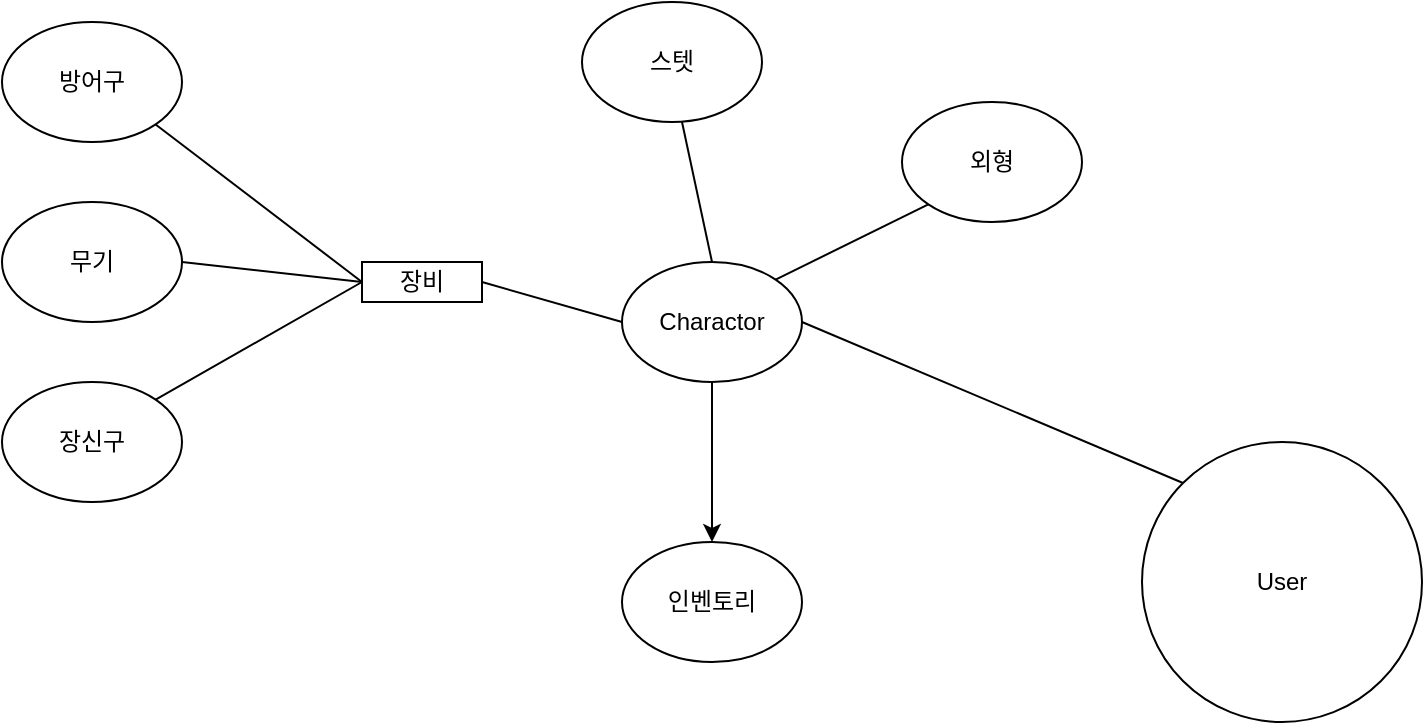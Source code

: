 <mxfile version="13.9.9" type="device" pages="2"><diagram name="마인드맵" id="ad52d381-51e7-2e0d-a935-2d0ddd2fd229"><mxGraphModel dx="1086" dy="806" grid="1" gridSize="10" guides="1" tooltips="1" connect="1" arrows="1" fold="1" page="1" pageScale="1" pageWidth="1100" pageHeight="850" background="none" math="0" shadow="0"><root><mxCell id="0"/><mxCell id="1" parent="0"/><mxCell id="nO1-yQBpbDue8wcWVN6e-1" value="User" style="ellipse;whiteSpace=wrap;html=1;aspect=fixed;" parent="1" vertex="1"><mxGeometry x="730" y="360" width="140" height="140" as="geometry"/></mxCell><mxCell id="9JRKw-YdaNyaHn4hjtKM-2" value="" style="edgeStyle=orthogonalEdgeStyle;rounded=0;orthogonalLoop=1;jettySize=auto;html=1;" edge="1" parent="1" source="nO1-yQBpbDue8wcWVN6e-3" target="9JRKw-YdaNyaHn4hjtKM-1"><mxGeometry relative="1" as="geometry"/></mxCell><mxCell id="nO1-yQBpbDue8wcWVN6e-3" value="Charactor" style="ellipse;whiteSpace=wrap;html=1;" parent="1" vertex="1"><mxGeometry x="470" y="270" width="90" height="60" as="geometry"/></mxCell><mxCell id="nO1-yQBpbDue8wcWVN6e-4" value="" style="endArrow=none;html=1;exitX=0;exitY=0;exitDx=0;exitDy=0;entryX=1;entryY=0.5;entryDx=0;entryDy=0;" parent="1" source="nO1-yQBpbDue8wcWVN6e-1" target="nO1-yQBpbDue8wcWVN6e-3" edge="1"><mxGeometry width="50" height="50" relative="1" as="geometry"><mxPoint x="630" y="390" as="sourcePoint"/><mxPoint x="680" y="340" as="targetPoint"/></mxGeometry></mxCell><mxCell id="nO1-yQBpbDue8wcWVN6e-13" value="장비" style="rounded=0;whiteSpace=wrap;html=1;" parent="1" vertex="1"><mxGeometry x="340" y="270" width="60" height="20" as="geometry"/></mxCell><mxCell id="nO1-yQBpbDue8wcWVN6e-14" value="무기" style="ellipse;whiteSpace=wrap;html=1;" parent="1" vertex="1"><mxGeometry x="160" y="240" width="90" height="60" as="geometry"/></mxCell><mxCell id="nO1-yQBpbDue8wcWVN6e-15" value="방어구" style="ellipse;whiteSpace=wrap;html=1;" parent="1" vertex="1"><mxGeometry x="160" y="150" width="90" height="60" as="geometry"/></mxCell><mxCell id="nO1-yQBpbDue8wcWVN6e-16" value="장신구" style="ellipse;whiteSpace=wrap;html=1;" parent="1" vertex="1"><mxGeometry x="160" y="330" width="90" height="60" as="geometry"/></mxCell><mxCell id="nO1-yQBpbDue8wcWVN6e-17" value="" style="endArrow=none;html=1;exitX=1;exitY=0;exitDx=0;exitDy=0;entryX=0;entryY=0.5;entryDx=0;entryDy=0;" parent="1" source="nO1-yQBpbDue8wcWVN6e-16" target="nO1-yQBpbDue8wcWVN6e-13" edge="1"><mxGeometry width="50" height="50" relative="1" as="geometry"><mxPoint x="460" y="340" as="sourcePoint"/><mxPoint x="360" y="280" as="targetPoint"/></mxGeometry></mxCell><mxCell id="nO1-yQBpbDue8wcWVN6e-18" value="" style="endArrow=none;html=1;exitX=1;exitY=0.5;exitDx=0;exitDy=0;entryX=0;entryY=0.5;entryDx=0;entryDy=0;" parent="1" source="nO1-yQBpbDue8wcWVN6e-14" target="nO1-yQBpbDue8wcWVN6e-13" edge="1"><mxGeometry width="50" height="50" relative="1" as="geometry"><mxPoint x="261.98" y="362.98" as="sourcePoint"/><mxPoint x="360" y="280" as="targetPoint"/></mxGeometry></mxCell><mxCell id="nO1-yQBpbDue8wcWVN6e-19" value="" style="endArrow=none;html=1;exitX=1;exitY=1;exitDx=0;exitDy=0;entryX=0;entryY=0.5;entryDx=0;entryDy=0;" parent="1" source="nO1-yQBpbDue8wcWVN6e-15" target="nO1-yQBpbDue8wcWVN6e-13" edge="1"><mxGeometry width="50" height="50" relative="1" as="geometry"><mxPoint x="300" y="207.5" as="sourcePoint"/><mxPoint x="410" y="272.5" as="targetPoint"/></mxGeometry></mxCell><mxCell id="nO1-yQBpbDue8wcWVN6e-20" value="" style="endArrow=none;html=1;exitX=1;exitY=0.5;exitDx=0;exitDy=0;entryX=0;entryY=0.5;entryDx=0;entryDy=0;" parent="1" source="nO1-yQBpbDue8wcWVN6e-13" target="nO1-yQBpbDue8wcWVN6e-3" edge="1"><mxGeometry width="50" height="50" relative="1" as="geometry"><mxPoint x="350" y="330" as="sourcePoint"/><mxPoint x="460" y="395" as="targetPoint"/></mxGeometry></mxCell><mxCell id="nO1-yQBpbDue8wcWVN6e-21" value="" style="endArrow=none;html=1;exitX=0.5;exitY=1;exitDx=0;exitDy=0;entryX=0.5;entryY=0;entryDx=0;entryDy=0;" parent="1" target="nO1-yQBpbDue8wcWVN6e-3" edge="1"><mxGeometry width="50" height="50" relative="1" as="geometry"><mxPoint x="500" y="200" as="sourcePoint"/><mxPoint x="510" y="290" as="targetPoint"/></mxGeometry></mxCell><mxCell id="nO1-yQBpbDue8wcWVN6e-22" value="스텟" style="ellipse;whiteSpace=wrap;html=1;" parent="1" vertex="1"><mxGeometry x="450" y="140" width="90" height="60" as="geometry"/></mxCell><mxCell id="nO1-yQBpbDue8wcWVN6e-23" value="외형" style="ellipse;whiteSpace=wrap;html=1;" parent="1" vertex="1"><mxGeometry x="610" y="190" width="90" height="60" as="geometry"/></mxCell><mxCell id="9JRKw-YdaNyaHn4hjtKM-1" value="인벤토리" style="ellipse;whiteSpace=wrap;html=1;" vertex="1" parent="1"><mxGeometry x="470" y="410" width="90" height="60" as="geometry"/></mxCell><mxCell id="9JRKw-YdaNyaHn4hjtKM-3" value="" style="endArrow=none;html=1;exitX=0;exitY=1;exitDx=0;exitDy=0;entryX=1;entryY=0;entryDx=0;entryDy=0;" edge="1" parent="1" source="nO1-yQBpbDue8wcWVN6e-23" target="nO1-yQBpbDue8wcWVN6e-3"><mxGeometry width="50" height="50" relative="1" as="geometry"><mxPoint x="510" y="210" as="sourcePoint"/><mxPoint x="525" y="280" as="targetPoint"/></mxGeometry></mxCell></root></mxGraphModel></diagram><diagram id="EqLIUeV_aar5khTH6wcI" name="테이블"><mxGraphModel dx="1913" dy="1975" grid="1" gridSize="10" guides="1" tooltips="1" connect="1" arrows="1" fold="1" page="1" pageScale="1" pageWidth="827" pageHeight="1169" math="0" shadow="0"><root><mxCell id="dHWWE7R_UWq868blHclo-0"/><mxCell id="dHWWE7R_UWq868blHclo-1" parent="dHWWE7R_UWq868blHclo-0"/><mxCell id="dHWWE7R_UWq868blHclo-15" value="" style="edgeStyle=entityRelationEdgeStyle;fontSize=12;html=1;endArrow=ERzeroToMany;endFill=1;exitX=0;exitY=0.5;exitDx=0;exitDy=0;entryX=1;entryY=0.5;entryDx=0;entryDy=0;" edge="1" parent="dHWWE7R_UWq868blHclo-1" source="xCn_oo59gnI95OXlisV7-25" target="xCn_oo59gnI95OXlisV7-15"><mxGeometry width="100" height="100" relative="1" as="geometry"><mxPoint x="474" y="179" as="sourcePoint"/><mxPoint x="514" y="80" as="targetPoint"/></mxGeometry></mxCell><mxCell id="xCn_oo59gnI95OXlisV7-8" value="Character" style="shape=table;startSize=30;container=1;collapsible=1;childLayout=tableLayout;fixedRows=1;rowLines=0;fontStyle=1;align=center;resizeLast=1;" vertex="1" parent="dHWWE7R_UWq868blHclo-1"><mxGeometry x="270" y="140" width="180" height="250" as="geometry"/></mxCell><mxCell id="xCn_oo59gnI95OXlisV7-9" value="" style="shape=partialRectangle;collapsible=0;dropTarget=0;pointerEvents=0;fillColor=none;top=0;left=0;bottom=1;right=0;points=[[0,0.5],[1,0.5]];portConstraint=eastwest;" vertex="1" parent="xCn_oo59gnI95OXlisV7-8"><mxGeometry y="30" width="180" height="30" as="geometry"/></mxCell><mxCell id="xCn_oo59gnI95OXlisV7-10" value="PK" style="shape=partialRectangle;connectable=0;fillColor=none;top=0;left=0;bottom=0;right=0;fontStyle=1;overflow=hidden;" vertex="1" parent="xCn_oo59gnI95OXlisV7-9"><mxGeometry width="30" height="30" as="geometry"/></mxCell><mxCell id="xCn_oo59gnI95OXlisV7-11" value="id" style="shape=partialRectangle;connectable=0;fillColor=none;top=0;left=0;bottom=0;right=0;align=left;spacingLeft=6;fontStyle=5;overflow=hidden;" vertex="1" parent="xCn_oo59gnI95OXlisV7-9"><mxGeometry x="30" width="150" height="30" as="geometry"/></mxCell><mxCell id="xCn_oo59gnI95OXlisV7-12" value="" style="shape=partialRectangle;collapsible=0;dropTarget=0;pointerEvents=0;fillColor=none;top=0;left=0;bottom=0;right=0;points=[[0,0.5],[1,0.5]];portConstraint=eastwest;" vertex="1" parent="xCn_oo59gnI95OXlisV7-8"><mxGeometry y="60" width="180" height="30" as="geometry"/></mxCell><mxCell id="xCn_oo59gnI95OXlisV7-13" value="" style="shape=partialRectangle;connectable=0;fillColor=none;top=0;left=0;bottom=0;right=0;editable=1;overflow=hidden;" vertex="1" parent="xCn_oo59gnI95OXlisV7-12"><mxGeometry width="30" height="30" as="geometry"/></mxCell><mxCell id="xCn_oo59gnI95OXlisV7-14" value="name" style="shape=partialRectangle;connectable=0;fillColor=none;top=0;left=0;bottom=0;right=0;align=left;spacingLeft=6;overflow=hidden;" vertex="1" parent="xCn_oo59gnI95OXlisV7-12"><mxGeometry x="30" width="150" height="30" as="geometry"/></mxCell><mxCell id="xCn_oo59gnI95OXlisV7-18" value="" style="shape=partialRectangle;collapsible=0;dropTarget=0;pointerEvents=0;fillColor=none;top=0;left=0;bottom=0;right=0;points=[[0,0.5],[1,0.5]];portConstraint=eastwest;" vertex="1" parent="xCn_oo59gnI95OXlisV7-8"><mxGeometry y="90" width="180" height="30" as="geometry"/></mxCell><mxCell id="xCn_oo59gnI95OXlisV7-19" value="" style="shape=partialRectangle;connectable=0;fillColor=none;top=0;left=0;bottom=0;right=0;editable=1;overflow=hidden;" vertex="1" parent="xCn_oo59gnI95OXlisV7-18"><mxGeometry width="30" height="30" as="geometry"/></mxCell><mxCell id="xCn_oo59gnI95OXlisV7-20" value="level" style="shape=partialRectangle;connectable=0;fillColor=none;top=0;left=0;bottom=0;right=0;align=left;spacingLeft=6;overflow=hidden;" vertex="1" parent="xCn_oo59gnI95OXlisV7-18"><mxGeometry x="30" width="150" height="30" as="geometry"/></mxCell><mxCell id="0_3nlh6FSiI1js-Yw448-18" value="" style="shape=partialRectangle;collapsible=0;dropTarget=0;pointerEvents=0;fillColor=none;top=0;left=0;bottom=0;right=0;points=[[0,0.5],[1,0.5]];portConstraint=eastwest;" vertex="1" parent="xCn_oo59gnI95OXlisV7-8"><mxGeometry y="120" width="180" height="30" as="geometry"/></mxCell><mxCell id="0_3nlh6FSiI1js-Yw448-19" value="" style="shape=partialRectangle;connectable=0;fillColor=none;top=0;left=0;bottom=0;right=0;editable=1;overflow=hidden;" vertex="1" parent="0_3nlh6FSiI1js-Yw448-18"><mxGeometry width="30" height="30" as="geometry"/></mxCell><mxCell id="0_3nlh6FSiI1js-Yw448-20" value="exp" style="shape=partialRectangle;connectable=0;fillColor=none;top=0;left=0;bottom=0;right=0;align=left;spacingLeft=6;overflow=hidden;" vertex="1" parent="0_3nlh6FSiI1js-Yw448-18"><mxGeometry x="30" width="150" height="30" as="geometry"/></mxCell><mxCell id="xCn_oo59gnI95OXlisV7-15" value="" style="shape=partialRectangle;collapsible=0;dropTarget=0;pointerEvents=0;fillColor=none;top=0;left=0;bottom=0;right=0;points=[[0,0.5],[1,0.5]];portConstraint=eastwest;" vertex="1" parent="xCn_oo59gnI95OXlisV7-8"><mxGeometry y="150" width="180" height="30" as="geometry"/></mxCell><mxCell id="xCn_oo59gnI95OXlisV7-16" value="" style="shape=partialRectangle;connectable=0;fillColor=none;top=0;left=0;bottom=0;right=0;editable=1;overflow=hidden;" vertex="1" parent="xCn_oo59gnI95OXlisV7-15"><mxGeometry width="30" height="30" as="geometry"/></mxCell><mxCell id="xCn_oo59gnI95OXlisV7-17" value="userId" style="shape=partialRectangle;connectable=0;fillColor=none;top=0;left=0;bottom=0;right=0;align=left;spacingLeft=6;overflow=hidden;" vertex="1" parent="xCn_oo59gnI95OXlisV7-15"><mxGeometry x="30" width="150" height="30" as="geometry"/></mxCell><mxCell id="xCn_oo59gnI95OXlisV7-21" value="" style="shape=partialRectangle;collapsible=0;dropTarget=0;pointerEvents=0;fillColor=none;top=0;left=0;bottom=0;right=0;points=[[0,0.5],[1,0.5]];portConstraint=eastwest;" vertex="1" parent="xCn_oo59gnI95OXlisV7-8"><mxGeometry y="180" width="180" height="30" as="geometry"/></mxCell><mxCell id="xCn_oo59gnI95OXlisV7-22" value="" style="shape=partialRectangle;connectable=0;fillColor=none;top=0;left=0;bottom=0;right=0;editable=1;overflow=hidden;" vertex="1" parent="xCn_oo59gnI95OXlisV7-21"><mxGeometry width="30" height="30" as="geometry"/></mxCell><mxCell id="xCn_oo59gnI95OXlisV7-23" value="equipmentId" style="shape=partialRectangle;connectable=0;fillColor=none;top=0;left=0;bottom=0;right=0;align=left;spacingLeft=6;overflow=hidden;" vertex="1" parent="xCn_oo59gnI95OXlisV7-21"><mxGeometry x="30" width="150" height="30" as="geometry"/></mxCell><mxCell id="0_3nlh6FSiI1js-Yw448-21" value="" style="shape=partialRectangle;collapsible=0;dropTarget=0;pointerEvents=0;fillColor=none;top=0;left=0;bottom=0;right=0;points=[[0,0.5],[1,0.5]];portConstraint=eastwest;" vertex="1" parent="xCn_oo59gnI95OXlisV7-8"><mxGeometry y="210" width="180" height="30" as="geometry"/></mxCell><mxCell id="0_3nlh6FSiI1js-Yw448-22" value="" style="shape=partialRectangle;connectable=0;fillColor=none;top=0;left=0;bottom=0;right=0;editable=1;overflow=hidden;" vertex="1" parent="0_3nlh6FSiI1js-Yw448-21"><mxGeometry width="30" height="30" as="geometry"/></mxCell><mxCell id="0_3nlh6FSiI1js-Yw448-23" value="statusId" style="shape=partialRectangle;connectable=0;fillColor=none;top=0;left=0;bottom=0;right=0;align=left;spacingLeft=6;overflow=hidden;" vertex="1" parent="0_3nlh6FSiI1js-Yw448-21"><mxGeometry x="30" width="150" height="30" as="geometry"/></mxCell><mxCell id="xCn_oo59gnI95OXlisV7-24" value="User" style="shape=table;startSize=30;container=1;collapsible=1;childLayout=tableLayout;fixedRows=1;rowLines=0;fontStyle=1;align=center;resizeLast=1;" vertex="1" parent="dHWWE7R_UWq868blHclo-1"><mxGeometry x="580" y="200" width="180" height="130" as="geometry"/></mxCell><mxCell id="xCn_oo59gnI95OXlisV7-25" value="" style="shape=partialRectangle;collapsible=0;dropTarget=0;pointerEvents=0;fillColor=none;top=0;left=0;bottom=1;right=0;points=[[0,0.5],[1,0.5]];portConstraint=eastwest;" vertex="1" parent="xCn_oo59gnI95OXlisV7-24"><mxGeometry y="30" width="180" height="30" as="geometry"/></mxCell><mxCell id="xCn_oo59gnI95OXlisV7-26" value="PK" style="shape=partialRectangle;connectable=0;fillColor=none;top=0;left=0;bottom=0;right=0;fontStyle=1;overflow=hidden;" vertex="1" parent="xCn_oo59gnI95OXlisV7-25"><mxGeometry width="30" height="30" as="geometry"/></mxCell><mxCell id="xCn_oo59gnI95OXlisV7-27" value="id" style="shape=partialRectangle;connectable=0;fillColor=none;top=0;left=0;bottom=0;right=0;align=left;spacingLeft=6;fontStyle=5;overflow=hidden;" vertex="1" parent="xCn_oo59gnI95OXlisV7-25"><mxGeometry x="30" width="150" height="30" as="geometry"/></mxCell><mxCell id="xCn_oo59gnI95OXlisV7-28" value="" style="shape=partialRectangle;collapsible=0;dropTarget=0;pointerEvents=0;fillColor=none;top=0;left=0;bottom=0;right=0;points=[[0,0.5],[1,0.5]];portConstraint=eastwest;" vertex="1" parent="xCn_oo59gnI95OXlisV7-24"><mxGeometry y="60" width="180" height="30" as="geometry"/></mxCell><mxCell id="xCn_oo59gnI95OXlisV7-29" value="" style="shape=partialRectangle;connectable=0;fillColor=none;top=0;left=0;bottom=0;right=0;editable=1;overflow=hidden;" vertex="1" parent="xCn_oo59gnI95OXlisV7-28"><mxGeometry width="30" height="30" as="geometry"/></mxCell><mxCell id="xCn_oo59gnI95OXlisV7-30" value="name" style="shape=partialRectangle;connectable=0;fillColor=none;top=0;left=0;bottom=0;right=0;align=left;spacingLeft=6;overflow=hidden;" vertex="1" parent="xCn_oo59gnI95OXlisV7-28"><mxGeometry x="30" width="150" height="30" as="geometry"/></mxCell><mxCell id="xCn_oo59gnI95OXlisV7-34" value="" style="shape=partialRectangle;collapsible=0;dropTarget=0;pointerEvents=0;fillColor=none;top=0;left=0;bottom=0;right=0;points=[[0,0.5],[1,0.5]];portConstraint=eastwest;" vertex="1" parent="xCn_oo59gnI95OXlisV7-24"><mxGeometry y="90" width="180" height="30" as="geometry"/></mxCell><mxCell id="xCn_oo59gnI95OXlisV7-35" value="" style="shape=partialRectangle;connectable=0;fillColor=none;top=0;left=0;bottom=0;right=0;editable=1;overflow=hidden;" vertex="1" parent="xCn_oo59gnI95OXlisV7-34"><mxGeometry width="30" height="30" as="geometry"/></mxCell><mxCell id="xCn_oo59gnI95OXlisV7-36" value="email" style="shape=partialRectangle;connectable=0;fillColor=none;top=0;left=0;bottom=0;right=0;align=left;spacingLeft=6;overflow=hidden;" vertex="1" parent="xCn_oo59gnI95OXlisV7-34"><mxGeometry x="30" width="150" height="30" as="geometry"/></mxCell><mxCell id="xCn_oo59gnI95OXlisV7-44" value="Equipment" style="shape=table;startSize=30;container=1;collapsible=1;childLayout=tableLayout;fixedRows=1;rowLines=0;fontStyle=1;align=center;resizeLast=1;" vertex="1" parent="dHWWE7R_UWq868blHclo-1"><mxGeometry x="-40" y="140" width="180" height="310" as="geometry"/></mxCell><mxCell id="xCn_oo59gnI95OXlisV7-45" value="" style="shape=partialRectangle;collapsible=0;dropTarget=0;pointerEvents=0;fillColor=none;top=0;left=0;bottom=1;right=0;points=[[0,0.5],[1,0.5]];portConstraint=eastwest;" vertex="1" parent="xCn_oo59gnI95OXlisV7-44"><mxGeometry y="30" width="180" height="30" as="geometry"/></mxCell><mxCell id="xCn_oo59gnI95OXlisV7-46" value="PK" style="shape=partialRectangle;connectable=0;fillColor=none;top=0;left=0;bottom=0;right=0;fontStyle=1;overflow=hidden;" vertex="1" parent="xCn_oo59gnI95OXlisV7-45"><mxGeometry width="30" height="30" as="geometry"/></mxCell><mxCell id="xCn_oo59gnI95OXlisV7-47" value="id" style="shape=partialRectangle;connectable=0;fillColor=none;top=0;left=0;bottom=0;right=0;align=left;spacingLeft=6;fontStyle=5;overflow=hidden;" vertex="1" parent="xCn_oo59gnI95OXlisV7-45"><mxGeometry x="30" width="150" height="30" as="geometry"/></mxCell><mxCell id="xCn_oo59gnI95OXlisV7-48" value="" style="shape=partialRectangle;collapsible=0;dropTarget=0;pointerEvents=0;fillColor=none;top=0;left=0;bottom=0;right=0;points=[[0,0.5],[1,0.5]];portConstraint=eastwest;" vertex="1" parent="xCn_oo59gnI95OXlisV7-44"><mxGeometry y="60" width="180" height="30" as="geometry"/></mxCell><mxCell id="xCn_oo59gnI95OXlisV7-49" value="" style="shape=partialRectangle;connectable=0;fillColor=none;top=0;left=0;bottom=0;right=0;editable=1;overflow=hidden;" vertex="1" parent="xCn_oo59gnI95OXlisV7-48"><mxGeometry width="30" height="30" as="geometry"/></mxCell><mxCell id="xCn_oo59gnI95OXlisV7-50" value="weaponNo" style="shape=partialRectangle;connectable=0;fillColor=none;top=0;left=0;bottom=0;right=0;align=left;spacingLeft=6;overflow=hidden;" vertex="1" parent="xCn_oo59gnI95OXlisV7-48"><mxGeometry x="30" width="150" height="30" as="geometry"/></mxCell><mxCell id="xCn_oo59gnI95OXlisV7-51" value="" style="shape=partialRectangle;collapsible=0;dropTarget=0;pointerEvents=0;fillColor=none;top=0;left=0;bottom=0;right=0;points=[[0,0.5],[1,0.5]];portConstraint=eastwest;" vertex="1" parent="xCn_oo59gnI95OXlisV7-44"><mxGeometry y="90" width="180" height="30" as="geometry"/></mxCell><mxCell id="xCn_oo59gnI95OXlisV7-52" value="" style="shape=partialRectangle;connectable=0;fillColor=none;top=0;left=0;bottom=0;right=0;editable=1;overflow=hidden;" vertex="1" parent="xCn_oo59gnI95OXlisV7-51"><mxGeometry width="30" height="30" as="geometry"/></mxCell><mxCell id="xCn_oo59gnI95OXlisV7-53" value="topNo" style="shape=partialRectangle;connectable=0;fillColor=none;top=0;left=0;bottom=0;right=0;align=left;spacingLeft=6;overflow=hidden;" vertex="1" parent="xCn_oo59gnI95OXlisV7-51"><mxGeometry x="30" width="150" height="30" as="geometry"/></mxCell><mxCell id="xCn_oo59gnI95OXlisV7-54" value="" style="shape=partialRectangle;collapsible=0;dropTarget=0;pointerEvents=0;fillColor=none;top=0;left=0;bottom=0;right=0;points=[[0,0.5],[1,0.5]];portConstraint=eastwest;" vertex="1" parent="xCn_oo59gnI95OXlisV7-44"><mxGeometry y="120" width="180" height="30" as="geometry"/></mxCell><mxCell id="xCn_oo59gnI95OXlisV7-55" value="" style="shape=partialRectangle;connectable=0;fillColor=none;top=0;left=0;bottom=0;right=0;editable=1;overflow=hidden;" vertex="1" parent="xCn_oo59gnI95OXlisV7-54"><mxGeometry width="30" height="30" as="geometry"/></mxCell><mxCell id="xCn_oo59gnI95OXlisV7-56" value="bottomNo" style="shape=partialRectangle;connectable=0;fillColor=none;top=0;left=0;bottom=0;right=0;align=left;spacingLeft=6;overflow=hidden;" vertex="1" parent="xCn_oo59gnI95OXlisV7-54"><mxGeometry x="30" width="150" height="30" as="geometry"/></mxCell><mxCell id="xCn_oo59gnI95OXlisV7-81" value="" style="shape=partialRectangle;collapsible=0;dropTarget=0;pointerEvents=0;fillColor=none;top=0;left=0;bottom=0;right=0;points=[[0,0.5],[1,0.5]];portConstraint=eastwest;" vertex="1" parent="xCn_oo59gnI95OXlisV7-44"><mxGeometry y="150" width="180" height="30" as="geometry"/></mxCell><mxCell id="xCn_oo59gnI95OXlisV7-82" value="" style="shape=partialRectangle;connectable=0;fillColor=none;top=0;left=0;bottom=0;right=0;editable=1;overflow=hidden;" vertex="1" parent="xCn_oo59gnI95OXlisV7-81"><mxGeometry width="30" height="30" as="geometry"/></mxCell><mxCell id="xCn_oo59gnI95OXlisV7-83" value="headNo" style="shape=partialRectangle;connectable=0;fillColor=none;top=0;left=0;bottom=0;right=0;align=left;spacingLeft=6;overflow=hidden;" vertex="1" parent="xCn_oo59gnI95OXlisV7-81"><mxGeometry x="30" width="150" height="30" as="geometry"/></mxCell><mxCell id="xCn_oo59gnI95OXlisV7-78" value="" style="shape=partialRectangle;collapsible=0;dropTarget=0;pointerEvents=0;fillColor=none;top=0;left=0;bottom=0;right=0;points=[[0,0.5],[1,0.5]];portConstraint=eastwest;" vertex="1" parent="xCn_oo59gnI95OXlisV7-44"><mxGeometry y="180" width="180" height="30" as="geometry"/></mxCell><mxCell id="xCn_oo59gnI95OXlisV7-79" value="" style="shape=partialRectangle;connectable=0;fillColor=none;top=0;left=0;bottom=0;right=0;editable=1;overflow=hidden;" vertex="1" parent="xCn_oo59gnI95OXlisV7-78"><mxGeometry width="30" height="30" as="geometry"/></mxCell><mxCell id="xCn_oo59gnI95OXlisV7-80" value="shoesNo" style="shape=partialRectangle;connectable=0;fillColor=none;top=0;left=0;bottom=0;right=0;align=left;spacingLeft=6;overflow=hidden;" vertex="1" parent="xCn_oo59gnI95OXlisV7-78"><mxGeometry x="30" width="150" height="30" as="geometry"/></mxCell><mxCell id="xCn_oo59gnI95OXlisV7-84" value="" style="shape=partialRectangle;collapsible=0;dropTarget=0;pointerEvents=0;fillColor=none;top=0;left=0;bottom=0;right=0;points=[[0,0.5],[1,0.5]];portConstraint=eastwest;" vertex="1" parent="xCn_oo59gnI95OXlisV7-44"><mxGeometry y="210" width="180" height="30" as="geometry"/></mxCell><mxCell id="xCn_oo59gnI95OXlisV7-85" value="" style="shape=partialRectangle;connectable=0;fillColor=none;top=0;left=0;bottom=0;right=0;editable=1;overflow=hidden;" vertex="1" parent="xCn_oo59gnI95OXlisV7-84"><mxGeometry width="30" height="30" as="geometry"/></mxCell><mxCell id="xCn_oo59gnI95OXlisV7-86" value="ringNo" style="shape=partialRectangle;connectable=0;fillColor=none;top=0;left=0;bottom=0;right=0;align=left;spacingLeft=6;overflow=hidden;" vertex="1" parent="xCn_oo59gnI95OXlisV7-84"><mxGeometry x="30" width="150" height="30" as="geometry"/></mxCell><mxCell id="xCn_oo59gnI95OXlisV7-87" value="" style="shape=partialRectangle;collapsible=0;dropTarget=0;pointerEvents=0;fillColor=none;top=0;left=0;bottom=0;right=0;points=[[0,0.5],[1,0.5]];portConstraint=eastwest;" vertex="1" parent="xCn_oo59gnI95OXlisV7-44"><mxGeometry y="240" width="180" height="30" as="geometry"/></mxCell><mxCell id="xCn_oo59gnI95OXlisV7-88" value="" style="shape=partialRectangle;connectable=0;fillColor=none;top=0;left=0;bottom=0;right=0;editable=1;overflow=hidden;" vertex="1" parent="xCn_oo59gnI95OXlisV7-87"><mxGeometry width="30" height="30" as="geometry"/></mxCell><mxCell id="xCn_oo59gnI95OXlisV7-89" value="ring2No" style="shape=partialRectangle;connectable=0;fillColor=none;top=0;left=0;bottom=0;right=0;align=left;spacingLeft=6;overflow=hidden;" vertex="1" parent="xCn_oo59gnI95OXlisV7-87"><mxGeometry x="30" width="150" height="30" as="geometry"/></mxCell><mxCell id="xCn_oo59gnI95OXlisV7-57" value="" style="shape=partialRectangle;collapsible=0;dropTarget=0;pointerEvents=0;fillColor=none;top=0;left=0;bottom=0;right=0;points=[[0,0.5],[1,0.5]];portConstraint=eastwest;" vertex="1" parent="xCn_oo59gnI95OXlisV7-44"><mxGeometry y="270" width="180" height="30" as="geometry"/></mxCell><mxCell id="xCn_oo59gnI95OXlisV7-58" value="" style="shape=partialRectangle;connectable=0;fillColor=none;top=0;left=0;bottom=0;right=0;editable=1;overflow=hidden;" vertex="1" parent="xCn_oo59gnI95OXlisV7-57"><mxGeometry width="30" height="30" as="geometry"/></mxCell><mxCell id="xCn_oo59gnI95OXlisV7-59" value="necklaceNo" style="shape=partialRectangle;connectable=0;fillColor=none;top=0;left=0;bottom=0;right=0;align=left;spacingLeft=6;overflow=hidden;" vertex="1" parent="xCn_oo59gnI95OXlisV7-57"><mxGeometry x="30" width="150" height="30" as="geometry"/></mxCell><mxCell id="xCn_oo59gnI95OXlisV7-61" value="" style="edgeStyle=entityRelationEdgeStyle;fontSize=12;html=1;endArrow=ERmandOne;startArrow=ERmandOne;entryX=0;entryY=0.5;entryDx=0;entryDy=0;exitX=1;exitY=0.5;exitDx=0;exitDy=0;" edge="1" parent="dHWWE7R_UWq868blHclo-1" source="xCn_oo59gnI95OXlisV7-45" target="xCn_oo59gnI95OXlisV7-21"><mxGeometry width="100" height="100" relative="1" as="geometry"><mxPoint x="140" y="215" as="sourcePoint"/><mxPoint x="470" y="220" as="targetPoint"/></mxGeometry></mxCell><mxCell id="0_3nlh6FSiI1js-Yw448-0" value="Status" style="shape=table;startSize=30;container=1;collapsible=1;childLayout=tableLayout;fixedRows=1;rowLines=0;fontStyle=1;align=center;resizeLast=1;" vertex="1" parent="dHWWE7R_UWq868blHclo-1"><mxGeometry x="270" y="-130" width="180" height="160" as="geometry"/></mxCell><mxCell id="0_3nlh6FSiI1js-Yw448-1" value="" style="shape=partialRectangle;collapsible=0;dropTarget=0;pointerEvents=0;fillColor=none;top=0;left=0;bottom=1;right=0;points=[[0,0.5],[1,0.5]];portConstraint=eastwest;" vertex="1" parent="0_3nlh6FSiI1js-Yw448-0"><mxGeometry y="30" width="180" height="30" as="geometry"/></mxCell><mxCell id="0_3nlh6FSiI1js-Yw448-2" value="PK" style="shape=partialRectangle;connectable=0;fillColor=none;top=0;left=0;bottom=0;right=0;fontStyle=1;overflow=hidden;" vertex="1" parent="0_3nlh6FSiI1js-Yw448-1"><mxGeometry width="30" height="30" as="geometry"/></mxCell><mxCell id="0_3nlh6FSiI1js-Yw448-3" value="id" style="shape=partialRectangle;connectable=0;fillColor=none;top=0;left=0;bottom=0;right=0;align=left;spacingLeft=6;fontStyle=5;overflow=hidden;" vertex="1" parent="0_3nlh6FSiI1js-Yw448-1"><mxGeometry x="30" width="150" height="30" as="geometry"/></mxCell><mxCell id="0_3nlh6FSiI1js-Yw448-4" value="" style="shape=partialRectangle;collapsible=0;dropTarget=0;pointerEvents=0;fillColor=none;top=0;left=0;bottom=0;right=0;points=[[0,0.5],[1,0.5]];portConstraint=eastwest;" vertex="1" parent="0_3nlh6FSiI1js-Yw448-0"><mxGeometry y="60" width="180" height="30" as="geometry"/></mxCell><mxCell id="0_3nlh6FSiI1js-Yw448-5" value="" style="shape=partialRectangle;connectable=0;fillColor=none;top=0;left=0;bottom=0;right=0;editable=1;overflow=hidden;" vertex="1" parent="0_3nlh6FSiI1js-Yw448-4"><mxGeometry width="30" height="30" as="geometry"/></mxCell><mxCell id="0_3nlh6FSiI1js-Yw448-6" value="atk" style="shape=partialRectangle;connectable=0;fillColor=none;top=0;left=0;bottom=0;right=0;align=left;spacingLeft=6;overflow=hidden;" vertex="1" parent="0_3nlh6FSiI1js-Yw448-4"><mxGeometry x="30" width="150" height="30" as="geometry"/></mxCell><mxCell id="0_3nlh6FSiI1js-Yw448-7" value="" style="shape=partialRectangle;collapsible=0;dropTarget=0;pointerEvents=0;fillColor=none;top=0;left=0;bottom=0;right=0;points=[[0,0.5],[1,0.5]];portConstraint=eastwest;" vertex="1" parent="0_3nlh6FSiI1js-Yw448-0"><mxGeometry y="90" width="180" height="30" as="geometry"/></mxCell><mxCell id="0_3nlh6FSiI1js-Yw448-8" value="" style="shape=partialRectangle;connectable=0;fillColor=none;top=0;left=0;bottom=0;right=0;editable=1;overflow=hidden;" vertex="1" parent="0_3nlh6FSiI1js-Yw448-7"><mxGeometry width="30" height="30" as="geometry"/></mxCell><mxCell id="0_3nlh6FSiI1js-Yw448-9" value="def" style="shape=partialRectangle;connectable=0;fillColor=none;top=0;left=0;bottom=0;right=0;align=left;spacingLeft=6;overflow=hidden;" vertex="1" parent="0_3nlh6FSiI1js-Yw448-7"><mxGeometry x="30" width="150" height="30" as="geometry"/></mxCell><mxCell id="0_3nlh6FSiI1js-Yw448-10" value="" style="shape=partialRectangle;collapsible=0;dropTarget=0;pointerEvents=0;fillColor=none;top=0;left=0;bottom=0;right=0;points=[[0,0.5],[1,0.5]];portConstraint=eastwest;" vertex="1" parent="0_3nlh6FSiI1js-Yw448-0"><mxGeometry y="120" width="180" height="30" as="geometry"/></mxCell><mxCell id="0_3nlh6FSiI1js-Yw448-11" value="" style="shape=partialRectangle;connectable=0;fillColor=none;top=0;left=0;bottom=0;right=0;editable=1;overflow=hidden;" vertex="1" parent="0_3nlh6FSiI1js-Yw448-10"><mxGeometry width="30" height="30" as="geometry"/></mxCell><mxCell id="0_3nlh6FSiI1js-Yw448-12" value="life" style="shape=partialRectangle;connectable=0;fillColor=none;top=0;left=0;bottom=0;right=0;align=left;spacingLeft=6;overflow=hidden;" vertex="1" parent="0_3nlh6FSiI1js-Yw448-10"><mxGeometry x="30" width="150" height="30" as="geometry"/></mxCell><mxCell id="0_3nlh6FSiI1js-Yw448-17" value="" style="edgeStyle=entityRelationEdgeStyle;fontSize=12;html=1;endArrow=ERmandOne;startArrow=ERmandOne;entryX=1;entryY=0.5;entryDx=0;entryDy=0;exitX=1;exitY=0.5;exitDx=0;exitDy=0;" edge="1" parent="dHWWE7R_UWq868blHclo-1" source="0_3nlh6FSiI1js-Yw448-1" target="0_3nlh6FSiI1js-Yw448-21"><mxGeometry width="100" height="100" relative="1" as="geometry"><mxPoint x="140" y="60" as="sourcePoint"/><mxPoint x="270" y="30" as="targetPoint"/></mxGeometry></mxCell></root></mxGraphModel></diagram></mxfile>